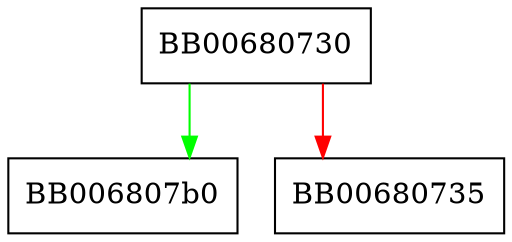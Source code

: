 digraph X509_VERIFY_PARAM_free {
  node [shape="box"];
  graph [splines=ortho];
  BB00680730 -> BB006807b0 [color="green"];
  BB00680730 -> BB00680735 [color="red"];
}